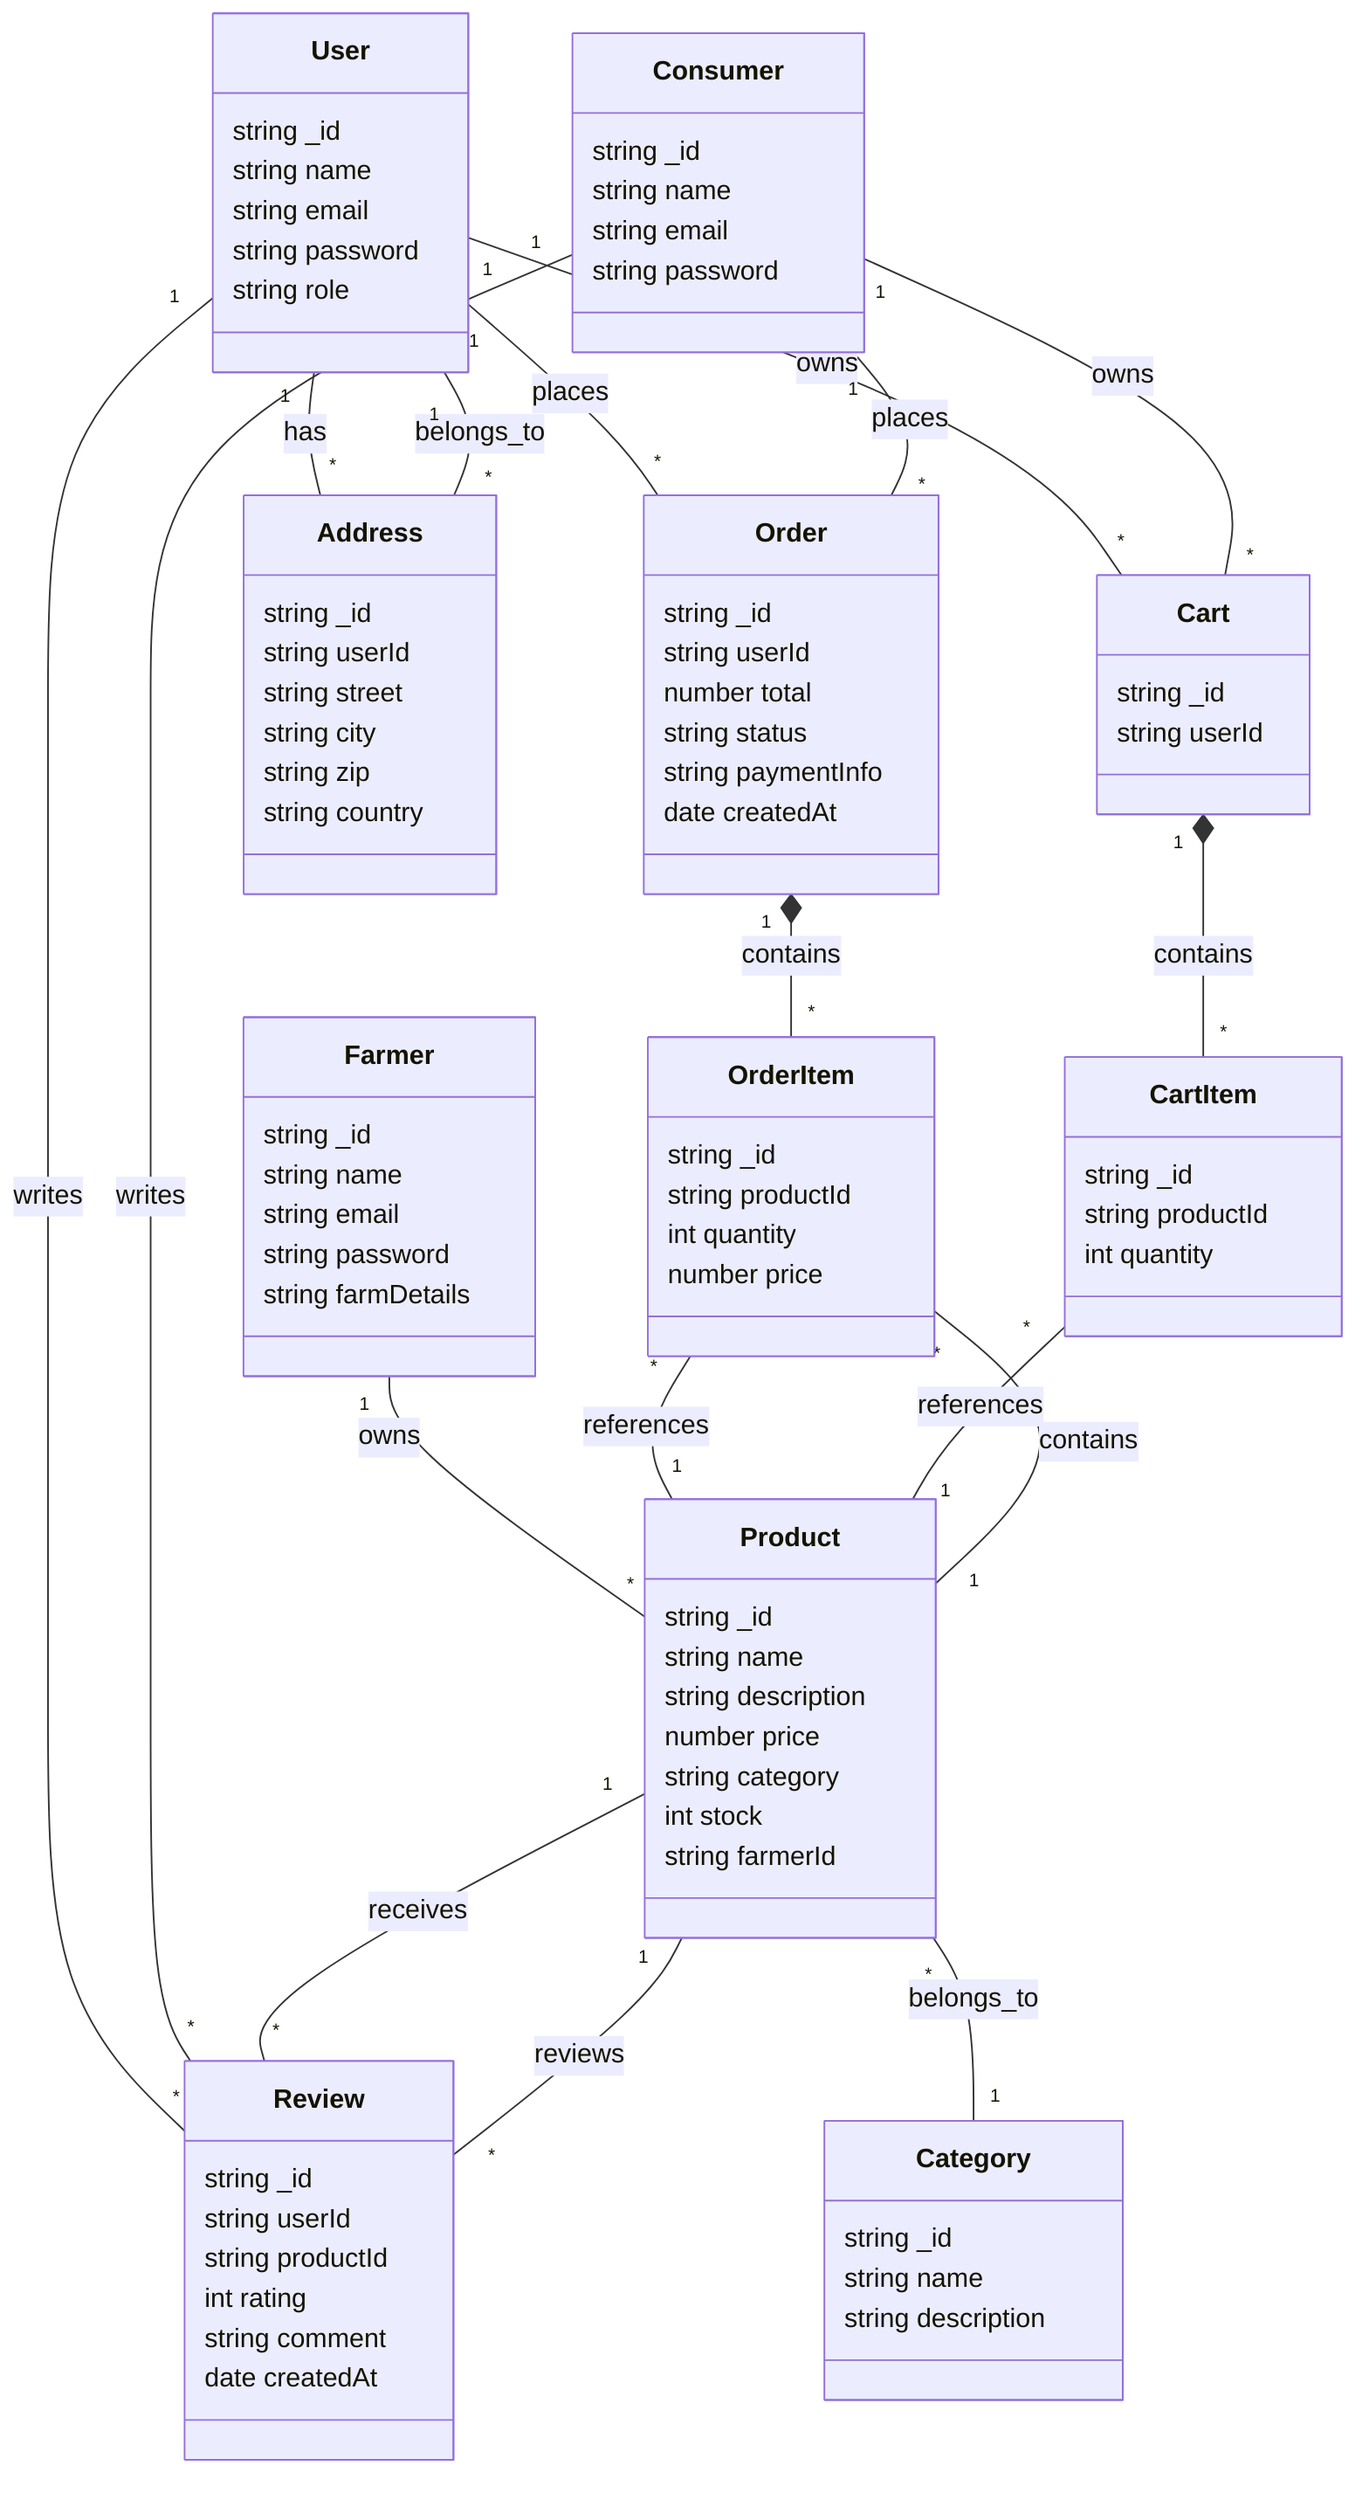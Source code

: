 classDiagram
  class User {
    string _id
    string name
    string email
    string password
    string role
  }
  class Farmer {
    string _id
    string name
    string email
    string password
    string farmDetails
  }
  class Consumer {
    string _id
    string name
    string email
    string password
  }
  class Product {
    string _id
    string name
    string description
    number price
    string category
    int stock
    string farmerId
  }
  class Category {
    string _id
    string name
    string description
  }
  class Order {
    string _id
    string userId
    number total
    string status
    string paymentInfo
    date createdAt
  }
  class OrderItem {
    string _id
    string productId
    int quantity
    number price
  }
  class Cart {
    string _id
    string userId
  }
  class CartItem {
    string _id
    string productId
    int quantity
  }
  class Review {
    string _id
    string userId
    string productId
    int rating
    string comment
    date createdAt
  }
  class Address {
    string _id
    string userId
    string street
    string city
    string zip
    string country
  }

  User "1" -- "*" Address : has
  User "1" -- "*" Order : places
  User "1" -- "*" Review : writes
  User "1" -- "*" Cart : owns
  Farmer "1" -- "*" Product : owns
  Consumer "1" -- "*" Order : places
  Consumer "1" -- "*" Review : writes
  Consumer "1" -- "*" Cart : owns
  Product "1" -- "*" Review : receives
  Product "1" -- "*" OrderItem : contains
  Product "*" -- "1" Category : belongs_to
  Order "1" *-- "*" OrderItem : contains
  OrderItem "*" -- "1" Product : references
  Cart "1" *-- "*" CartItem : contains
  CartItem "*" -- "1" Product : references
  Review "*" -- "1" Product : reviews
  Address "*" -- "1" User : belongs_to